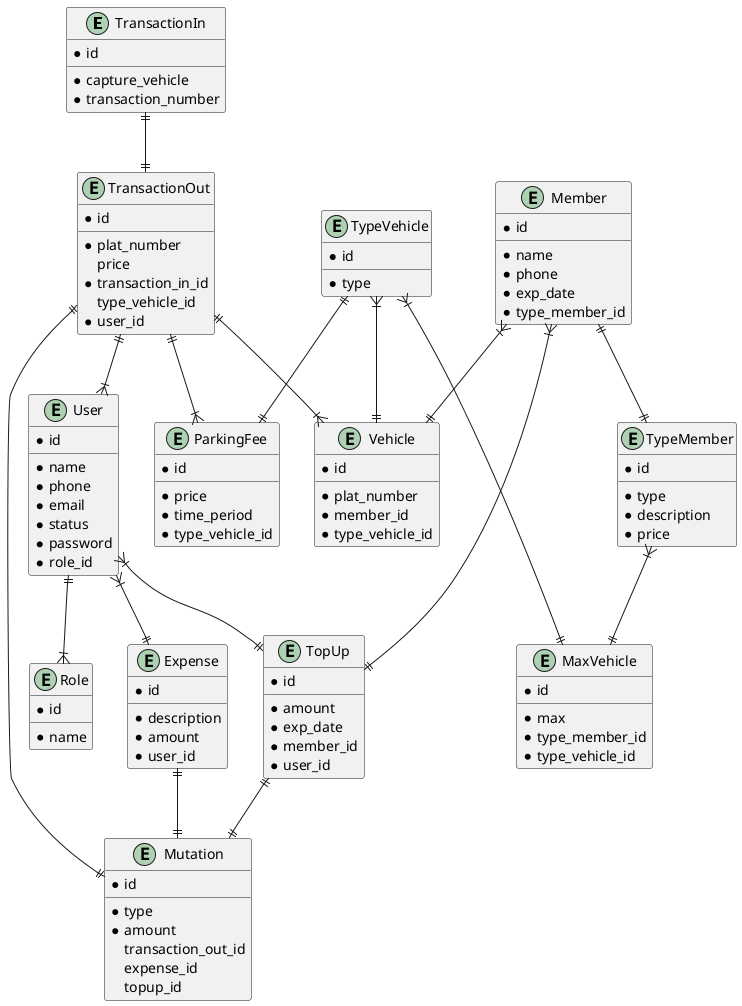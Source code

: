 @startuml Database

entity TransactionIn {
  * id
  __
  * capture_vehicle
  * transaction_number
}

entity TransactionOut {
  * id
  __
  * plat_number
  price
  * transaction_in_id
  type_vehicle_id
  * user_id
}

entity User {
  * id
  __
  * name
  * phone
  * email
  * status
  * password
  * role_id
}

entity Role {
  * id
  __
  * name
}

entity TypeVehicle {
  * id
  __
  * type
}

entity ParkingFee {
  * id
  __
  * price
  * time_period
  * type_vehicle_id
}

entity Member {
  * id
  __
  * name
  * phone
  * exp_date
  * type_member_id
}

entity Vehicle {
  * id
  __
  * plat_number
  * member_id
  * type_vehicle_id
}

entity TypeMember {
  * id
  __
  * type
  * description
  * price
}

entity MaxVehicle {
  * id
  __
  * max
  * type_member_id
  * type_vehicle_id
}

entity TopUp {
  * id
  __
  * amount
  * exp_date
  * member_id
  * user_id
}

entity Expense {
  * id
  __
  * description
  * amount
  * user_id
}

entity Mutation {
  * id
  __
  * type
  * amount
  transaction_out_id
  expense_id
  topup_id
}

TransactionIn ||--|| TransactionOut
TransactionOut ||--|| Mutation
TransactionOut ||--|{ Vehicle
TransactionOut ||--|{ ParkingFee
TransactionOut ||--|{ User
TypeVehicle ||--|| ParkingFee
TypeVehicle }|--|| Vehicle
TypeVehicle }|--|| MaxVehicle
User ||--|{ Role
User }|--|| TopUp
User }|--|| Expense
Member }|--|| TopUp
Member ||--|| TypeMember
Member }|--|| Vehicle
Expense ||--|| Mutation
TypeMember }|--|| MaxVehicle
TopUp ||--|| Mutation